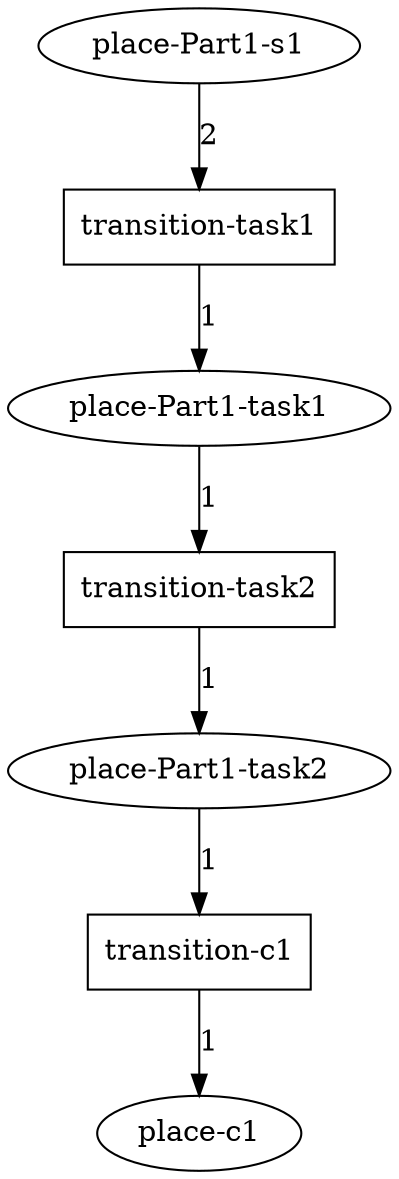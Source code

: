 digraph PRIME {
// Place place-Part1-s1
	8618337075819996352747152969530685120 [label="place-Part1-s1"];
// Place place-c1
	71599527166754700747936871047879268005 [label="place-c1"];
// Place place-Part1-task1
	298551492712902307542977266683319992477 [label="place-Part1-task1"];
// Place place-Part1-task2
	264323460628834369392923789767360549339 [label="place-Part1-task2"];
// Transition transition-task1
	119926439536215397015888362122162584367 [label="transition-task1",shape=box];
// Transition transition-task2
	155915801319240249334663119945895319493 [label="transition-task2",shape=box];
// Transition transition-c1
	31529288856710681529974055972718471066 [label="transition-c1",shape=box];
	8618337075819996352747152969530685120 -> 119926439536215397015888362122162584367 [label="2"];
	119926439536215397015888362122162584367 -> 298551492712902307542977266683319992477 [label="1"];
	298551492712902307542977266683319992477 -> 155915801319240249334663119945895319493 [label="1"];
	155915801319240249334663119945895319493 -> 264323460628834369392923789767360549339 [label="1"];
	264323460628834369392923789767360549339 -> 31529288856710681529974055972718471066 [label="1"];
	31529288856710681529974055972718471066 -> 71599527166754700747936871047879268005 [label="1"];
}